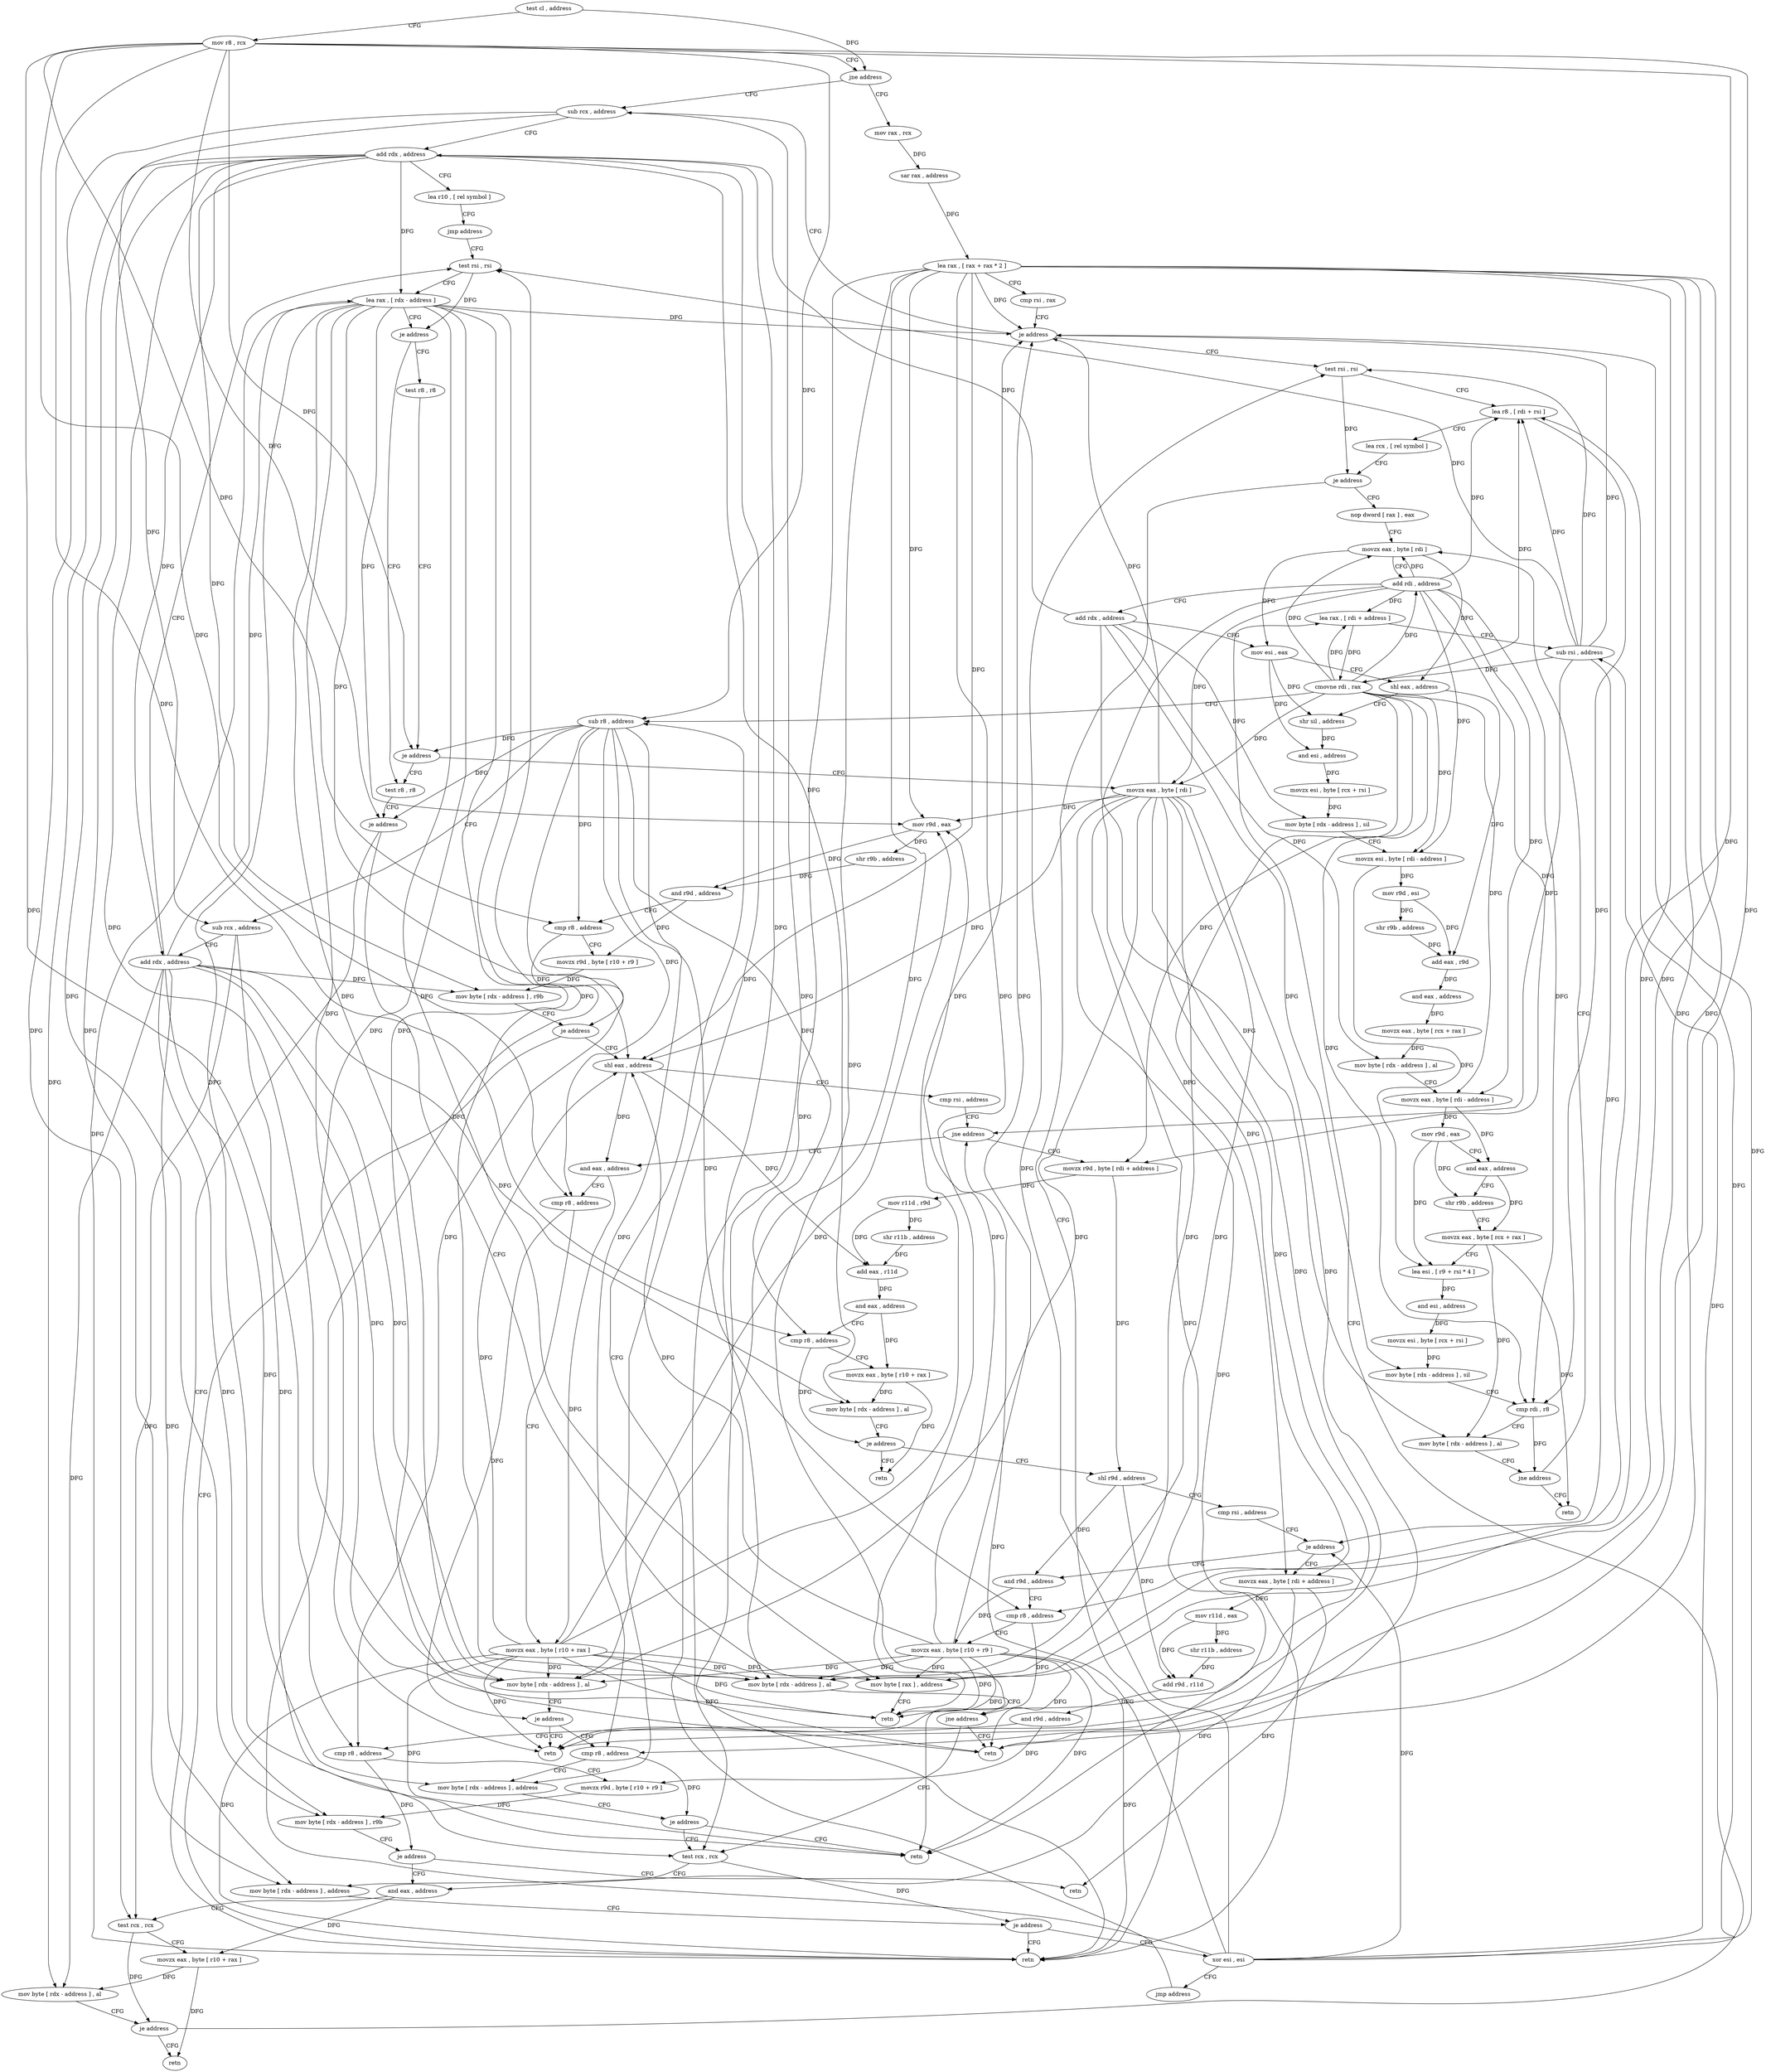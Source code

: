 digraph "func" {
"158976" [label = "test cl , address" ]
"158979" [label = "mov r8 , rcx" ]
"158982" [label = "jne address" ]
"159004" [label = "sub rcx , address" ]
"158984" [label = "mov rax , rcx" ]
"159008" [label = "add rdx , address" ]
"159012" [label = "lea r10 , [ rel symbol ]" ]
"159019" [label = "jmp address" ]
"159155" [label = "test rsi , rsi" ]
"158987" [label = "sar rax , address" ]
"158991" [label = "lea rax , [ rax + rax * 2 ]" ]
"158995" [label = "cmp rsi , rax" ]
"158998" [label = "je address" ]
"159305" [label = "test rsi , rsi" ]
"159158" [label = "lea rax , [ rdx - address ]" ]
"159162" [label = "je address" ]
"159288" [label = "test r8 , r8" ]
"159164" [label = "test r8 , r8" ]
"159308" [label = "lea r8 , [ rdi + rsi ]" ]
"159312" [label = "lea rcx , [ rel symbol ]" ]
"159319" [label = "je address" ]
"159280" [label = "retn" ]
"159321" [label = "nop dword [ rax ] , eax" ]
"159291" [label = "je address" ]
"159293" [label = "mov byte [ rax ] , address" ]
"159167" [label = "je address" ]
"159169" [label = "movzx eax , byte [ rdi ]" ]
"159328" [label = "movzx eax , byte [ rdi ]" ]
"159296" [label = "retn" ]
"159172" [label = "mov r9d , eax" ]
"159175" [label = "shr r9b , address" ]
"159179" [label = "and r9d , address" ]
"159183" [label = "cmp r8 , address" ]
"159187" [label = "movzx r9d , byte [ r10 + r9 ]" ]
"159192" [label = "mov byte [ rdx - address ] , r9b" ]
"159196" [label = "je address" ]
"159198" [label = "shl eax , address" ]
"159331" [label = "add rdi , address" ]
"159335" [label = "add rdx , address" ]
"159339" [label = "mov esi , eax" ]
"159341" [label = "shl eax , address" ]
"159344" [label = "shr sil , address" ]
"159348" [label = "and esi , address" ]
"159351" [label = "movzx esi , byte [ rcx + rsi ]" ]
"159355" [label = "mov byte [ rdx - address ] , sil" ]
"159359" [label = "movzx esi , byte [ rdi - address ]" ]
"159363" [label = "mov r9d , esi" ]
"159366" [label = "shr r9b , address" ]
"159370" [label = "add eax , r9d" ]
"159373" [label = "and eax , address" ]
"159376" [label = "movzx eax , byte [ rcx + rax ]" ]
"159380" [label = "mov byte [ rdx - address ] , al" ]
"159383" [label = "movzx eax , byte [ rdi - address ]" ]
"159387" [label = "mov r9d , eax" ]
"159390" [label = "and eax , address" ]
"159393" [label = "shr r9b , address" ]
"159397" [label = "movzx eax , byte [ rcx + rax ]" ]
"159401" [label = "lea esi , [ r9 + rsi * 4 ]" ]
"159405" [label = "and esi , address" ]
"159408" [label = "movzx esi , byte [ rcx + rsi ]" ]
"159412" [label = "mov byte [ rdx - address ] , sil" ]
"159416" [label = "cmp rdi , r8" ]
"159419" [label = "mov byte [ rdx - address ] , al" ]
"159422" [label = "jne address" ]
"159424" [label = "retn" ]
"159201" [label = "cmp rsi , address" ]
"159205" [label = "jne address" ]
"159024" [label = "movzx r9d , byte [ rdi + address ]" ]
"159211" [label = "and eax , address" ]
"159029" [label = "mov r11d , r9d" ]
"159032" [label = "shr r11b , address" ]
"159036" [label = "add eax , r11d" ]
"159039" [label = "and eax , address" ]
"159042" [label = "cmp r8 , address" ]
"159046" [label = "movzx eax , byte [ r10 + rax ]" ]
"159051" [label = "mov byte [ rdx - address ] , al" ]
"159054" [label = "je address" ]
"159299" [label = "retn" ]
"159060" [label = "shl r9d , address" ]
"159214" [label = "cmp r8 , address" ]
"159218" [label = "movzx eax , byte [ r10 + rax ]" ]
"159223" [label = "mov byte [ rdx - address ] , al" ]
"159226" [label = "je address" ]
"159297" [label = "retn" ]
"159228" [label = "cmp r8 , address" ]
"159064" [label = "cmp rsi , address" ]
"159068" [label = "je address" ]
"159256" [label = "and r9d , address" ]
"159074" [label = "movzx eax , byte [ rdi + address ]" ]
"159232" [label = "mov byte [ rdx - address ] , address" ]
"159236" [label = "je address" ]
"159301" [label = "retn" ]
"159238" [label = "test rcx , rcx" ]
"159260" [label = "cmp r8 , address" ]
"159264" [label = "movzx eax , byte [ r10 + r9 ]" ]
"159269" [label = "mov byte [ rdx - address ] , al" ]
"159272" [label = "jne address" ]
"159274" [label = "retn" ]
"159078" [label = "mov r11d , eax" ]
"159081" [label = "shr r11b , address" ]
"159085" [label = "add r9d , r11d" ]
"159088" [label = "and r9d , address" ]
"159092" [label = "cmp r8 , address" ]
"159096" [label = "movzx r9d , byte [ r10 + r9 ]" ]
"159101" [label = "mov byte [ rdx - address ] , r9b" ]
"159105" [label = "je address" ]
"159426" [label = "retn" ]
"159111" [label = "and eax , address" ]
"159241" [label = "mov byte [ rdx - address ] , address" ]
"159245" [label = "je address" ]
"159247" [label = "xor esi , esi" ]
"159114" [label = "test rcx , rcx" ]
"159117" [label = "movzx eax , byte [ r10 + rax ]" ]
"159122" [label = "mov byte [ rdx - address ] , al" ]
"159125" [label = "je address" ]
"159303" [label = "retn" ]
"159131" [label = "lea rax , [ rdi + address ]" ]
"159249" [label = "jmp address" ]
"159143" [label = "sub r8 , address" ]
"159135" [label = "sub rsi , address" ]
"159139" [label = "cmovne rdi , rax" ]
"159147" [label = "sub rcx , address" ]
"159151" [label = "add rdx , address" ]
"158976" -> "158979" [ label = "CFG" ]
"158976" -> "158982" [ label = "DFG" ]
"158979" -> "158982" [ label = "CFG" ]
"158979" -> "159291" [ label = "DFG" ]
"158979" -> "159167" [ label = "DFG" ]
"158979" -> "159183" [ label = "DFG" ]
"158979" -> "159042" [ label = "DFG" ]
"158979" -> "159214" [ label = "DFG" ]
"158979" -> "159228" [ label = "DFG" ]
"158979" -> "159260" [ label = "DFG" ]
"158979" -> "159092" [ label = "DFG" ]
"158979" -> "159143" [ label = "DFG" ]
"158982" -> "159004" [ label = "CFG" ]
"158982" -> "158984" [ label = "CFG" ]
"159004" -> "159008" [ label = "CFG" ]
"159004" -> "159238" [ label = "DFG" ]
"159004" -> "159114" [ label = "DFG" ]
"159004" -> "159147" [ label = "DFG" ]
"158984" -> "158987" [ label = "DFG" ]
"159008" -> "159012" [ label = "CFG" ]
"159008" -> "159158" [ label = "DFG" ]
"159008" -> "159192" [ label = "DFG" ]
"159008" -> "159051" [ label = "DFG" ]
"159008" -> "159223" [ label = "DFG" ]
"159008" -> "159232" [ label = "DFG" ]
"159008" -> "159269" [ label = "DFG" ]
"159008" -> "159101" [ label = "DFG" ]
"159008" -> "159241" [ label = "DFG" ]
"159008" -> "159122" [ label = "DFG" ]
"159008" -> "159151" [ label = "DFG" ]
"159012" -> "159019" [ label = "CFG" ]
"159019" -> "159155" [ label = "CFG" ]
"159155" -> "159158" [ label = "CFG" ]
"159155" -> "159162" [ label = "DFG" ]
"158987" -> "158991" [ label = "DFG" ]
"158991" -> "158995" [ label = "CFG" ]
"158991" -> "158998" [ label = "DFG" ]
"158991" -> "159280" [ label = "DFG" ]
"158991" -> "159293" [ label = "DFG" ]
"158991" -> "159296" [ label = "DFG" ]
"158991" -> "159172" [ label = "DFG" ]
"158991" -> "159198" [ label = "DFG" ]
"158991" -> "159223" [ label = "DFG" ]
"158991" -> "159297" [ label = "DFG" ]
"158991" -> "159269" [ label = "DFG" ]
"158991" -> "159301" [ label = "DFG" ]
"158991" -> "159274" [ label = "DFG" ]
"158995" -> "158998" [ label = "CFG" ]
"158998" -> "159305" [ label = "CFG" ]
"158998" -> "159004" [ label = "CFG" ]
"159305" -> "159308" [ label = "CFG" ]
"159305" -> "159319" [ label = "DFG" ]
"159158" -> "159162" [ label = "CFG" ]
"159158" -> "158998" [ label = "DFG" ]
"159158" -> "159280" [ label = "DFG" ]
"159158" -> "159293" [ label = "DFG" ]
"159158" -> "159296" [ label = "DFG" ]
"159158" -> "159172" [ label = "DFG" ]
"159158" -> "159198" [ label = "DFG" ]
"159158" -> "159223" [ label = "DFG" ]
"159158" -> "159297" [ label = "DFG" ]
"159158" -> "159269" [ label = "DFG" ]
"159158" -> "159301" [ label = "DFG" ]
"159158" -> "159274" [ label = "DFG" ]
"159162" -> "159288" [ label = "CFG" ]
"159162" -> "159164" [ label = "CFG" ]
"159288" -> "159291" [ label = "CFG" ]
"159164" -> "159167" [ label = "CFG" ]
"159308" -> "159312" [ label = "CFG" ]
"159308" -> "159416" [ label = "DFG" ]
"159312" -> "159319" [ label = "CFG" ]
"159319" -> "159280" [ label = "CFG" ]
"159319" -> "159321" [ label = "CFG" ]
"159321" -> "159328" [ label = "CFG" ]
"159291" -> "159280" [ label = "CFG" ]
"159291" -> "159293" [ label = "CFG" ]
"159293" -> "159296" [ label = "CFG" ]
"159167" -> "159288" [ label = "CFG" ]
"159167" -> "159169" [ label = "CFG" ]
"159169" -> "159172" [ label = "DFG" ]
"159169" -> "158998" [ label = "DFG" ]
"159169" -> "159293" [ label = "DFG" ]
"159169" -> "159280" [ label = "DFG" ]
"159169" -> "159296" [ label = "DFG" ]
"159169" -> "159198" [ label = "DFG" ]
"159169" -> "159223" [ label = "DFG" ]
"159169" -> "159297" [ label = "DFG" ]
"159169" -> "159269" [ label = "DFG" ]
"159169" -> "159301" [ label = "DFG" ]
"159169" -> "159274" [ label = "DFG" ]
"159328" -> "159331" [ label = "CFG" ]
"159328" -> "159339" [ label = "DFG" ]
"159328" -> "159341" [ label = "DFG" ]
"159172" -> "159175" [ label = "DFG" ]
"159172" -> "159179" [ label = "DFG" ]
"159175" -> "159179" [ label = "DFG" ]
"159179" -> "159183" [ label = "CFG" ]
"159179" -> "159187" [ label = "DFG" ]
"159183" -> "159187" [ label = "CFG" ]
"159183" -> "159196" [ label = "DFG" ]
"159187" -> "159192" [ label = "DFG" ]
"159192" -> "159196" [ label = "CFG" ]
"159196" -> "159280" [ label = "CFG" ]
"159196" -> "159198" [ label = "CFG" ]
"159198" -> "159201" [ label = "CFG" ]
"159198" -> "159036" [ label = "DFG" ]
"159198" -> "159211" [ label = "DFG" ]
"159331" -> "159335" [ label = "CFG" ]
"159331" -> "159169" [ label = "DFG" ]
"159331" -> "159328" [ label = "DFG" ]
"159331" -> "159308" [ label = "DFG" ]
"159331" -> "159359" [ label = "DFG" ]
"159331" -> "159383" [ label = "DFG" ]
"159331" -> "159416" [ label = "DFG" ]
"159331" -> "159024" [ label = "DFG" ]
"159331" -> "159074" [ label = "DFG" ]
"159331" -> "159131" [ label = "DFG" ]
"159335" -> "159339" [ label = "CFG" ]
"159335" -> "159008" [ label = "DFG" ]
"159335" -> "159355" [ label = "DFG" ]
"159335" -> "159380" [ label = "DFG" ]
"159335" -> "159412" [ label = "DFG" ]
"159335" -> "159419" [ label = "DFG" ]
"159339" -> "159341" [ label = "CFG" ]
"159339" -> "159344" [ label = "DFG" ]
"159339" -> "159348" [ label = "DFG" ]
"159341" -> "159344" [ label = "CFG" ]
"159341" -> "159370" [ label = "DFG" ]
"159344" -> "159348" [ label = "DFG" ]
"159348" -> "159351" [ label = "DFG" ]
"159351" -> "159355" [ label = "DFG" ]
"159355" -> "159359" [ label = "CFG" ]
"159359" -> "159363" [ label = "DFG" ]
"159359" -> "159401" [ label = "DFG" ]
"159363" -> "159366" [ label = "DFG" ]
"159363" -> "159370" [ label = "DFG" ]
"159366" -> "159370" [ label = "DFG" ]
"159370" -> "159373" [ label = "DFG" ]
"159373" -> "159376" [ label = "DFG" ]
"159376" -> "159380" [ label = "DFG" ]
"159380" -> "159383" [ label = "CFG" ]
"159383" -> "159387" [ label = "DFG" ]
"159383" -> "159390" [ label = "DFG" ]
"159387" -> "159390" [ label = "CFG" ]
"159387" -> "159393" [ label = "DFG" ]
"159387" -> "159401" [ label = "DFG" ]
"159390" -> "159393" [ label = "CFG" ]
"159390" -> "159397" [ label = "DFG" ]
"159393" -> "159397" [ label = "CFG" ]
"159397" -> "159401" [ label = "CFG" ]
"159397" -> "159419" [ label = "DFG" ]
"159397" -> "159424" [ label = "DFG" ]
"159401" -> "159405" [ label = "DFG" ]
"159405" -> "159408" [ label = "DFG" ]
"159408" -> "159412" [ label = "DFG" ]
"159412" -> "159416" [ label = "CFG" ]
"159416" -> "159419" [ label = "CFG" ]
"159416" -> "159422" [ label = "DFG" ]
"159419" -> "159422" [ label = "CFG" ]
"159422" -> "159328" [ label = "CFG" ]
"159422" -> "159424" [ label = "CFG" ]
"159201" -> "159205" [ label = "CFG" ]
"159205" -> "159024" [ label = "CFG" ]
"159205" -> "159211" [ label = "CFG" ]
"159024" -> "159029" [ label = "DFG" ]
"159024" -> "159060" [ label = "DFG" ]
"159211" -> "159214" [ label = "CFG" ]
"159211" -> "159218" [ label = "DFG" ]
"159029" -> "159032" [ label = "DFG" ]
"159029" -> "159036" [ label = "DFG" ]
"159032" -> "159036" [ label = "DFG" ]
"159036" -> "159039" [ label = "DFG" ]
"159039" -> "159042" [ label = "CFG" ]
"159039" -> "159046" [ label = "DFG" ]
"159042" -> "159046" [ label = "CFG" ]
"159042" -> "159054" [ label = "DFG" ]
"159046" -> "159051" [ label = "DFG" ]
"159046" -> "159299" [ label = "DFG" ]
"159051" -> "159054" [ label = "CFG" ]
"159054" -> "159299" [ label = "CFG" ]
"159054" -> "159060" [ label = "CFG" ]
"159060" -> "159064" [ label = "CFG" ]
"159060" -> "159256" [ label = "DFG" ]
"159060" -> "159085" [ label = "DFG" ]
"159214" -> "159218" [ label = "CFG" ]
"159214" -> "159226" [ label = "DFG" ]
"159218" -> "159223" [ label = "DFG" ]
"159218" -> "158998" [ label = "DFG" ]
"159218" -> "159293" [ label = "DFG" ]
"159218" -> "159172" [ label = "DFG" ]
"159218" -> "159198" [ label = "DFG" ]
"159218" -> "159280" [ label = "DFG" ]
"159218" -> "159296" [ label = "DFG" ]
"159218" -> "159297" [ label = "DFG" ]
"159218" -> "159269" [ label = "DFG" ]
"159218" -> "159301" [ label = "DFG" ]
"159218" -> "159274" [ label = "DFG" ]
"159223" -> "159226" [ label = "CFG" ]
"159226" -> "159297" [ label = "CFG" ]
"159226" -> "159228" [ label = "CFG" ]
"159228" -> "159232" [ label = "CFG" ]
"159228" -> "159236" [ label = "DFG" ]
"159064" -> "159068" [ label = "CFG" ]
"159068" -> "159256" [ label = "CFG" ]
"159068" -> "159074" [ label = "CFG" ]
"159256" -> "159260" [ label = "CFG" ]
"159256" -> "159264" [ label = "DFG" ]
"159074" -> "159078" [ label = "DFG" ]
"159074" -> "159426" [ label = "DFG" ]
"159074" -> "159111" [ label = "DFG" ]
"159232" -> "159236" [ label = "CFG" ]
"159236" -> "159301" [ label = "CFG" ]
"159236" -> "159238" [ label = "CFG" ]
"159238" -> "159241" [ label = "CFG" ]
"159238" -> "159245" [ label = "DFG" ]
"159260" -> "159264" [ label = "CFG" ]
"159260" -> "159272" [ label = "DFG" ]
"159264" -> "159269" [ label = "DFG" ]
"159264" -> "158998" [ label = "DFG" ]
"159264" -> "159293" [ label = "DFG" ]
"159264" -> "159172" [ label = "DFG" ]
"159264" -> "159198" [ label = "DFG" ]
"159264" -> "159223" [ label = "DFG" ]
"159264" -> "159280" [ label = "DFG" ]
"159264" -> "159296" [ label = "DFG" ]
"159264" -> "159297" [ label = "DFG" ]
"159264" -> "159301" [ label = "DFG" ]
"159264" -> "159274" [ label = "DFG" ]
"159269" -> "159272" [ label = "CFG" ]
"159272" -> "159238" [ label = "CFG" ]
"159272" -> "159274" [ label = "CFG" ]
"159078" -> "159081" [ label = "DFG" ]
"159078" -> "159085" [ label = "DFG" ]
"159081" -> "159085" [ label = "DFG" ]
"159085" -> "159088" [ label = "DFG" ]
"159088" -> "159092" [ label = "CFG" ]
"159088" -> "159096" [ label = "DFG" ]
"159092" -> "159096" [ label = "CFG" ]
"159092" -> "159105" [ label = "DFG" ]
"159096" -> "159101" [ label = "DFG" ]
"159101" -> "159105" [ label = "CFG" ]
"159105" -> "159426" [ label = "CFG" ]
"159105" -> "159111" [ label = "CFG" ]
"159111" -> "159114" [ label = "CFG" ]
"159111" -> "159117" [ label = "DFG" ]
"159241" -> "159245" [ label = "CFG" ]
"159245" -> "159280" [ label = "CFG" ]
"159245" -> "159247" [ label = "CFG" ]
"159247" -> "159249" [ label = "CFG" ]
"159247" -> "159155" [ label = "DFG" ]
"159247" -> "159305" [ label = "DFG" ]
"159247" -> "159308" [ label = "DFG" ]
"159247" -> "159205" [ label = "DFG" ]
"159247" -> "159068" [ label = "DFG" ]
"159247" -> "158998" [ label = "DFG" ]
"159247" -> "159135" [ label = "DFG" ]
"159114" -> "159117" [ label = "CFG" ]
"159114" -> "159125" [ label = "DFG" ]
"159117" -> "159122" [ label = "DFG" ]
"159117" -> "159303" [ label = "DFG" ]
"159122" -> "159125" [ label = "CFG" ]
"159125" -> "159303" [ label = "CFG" ]
"159125" -> "159131" [ label = "CFG" ]
"159131" -> "159135" [ label = "CFG" ]
"159131" -> "159139" [ label = "DFG" ]
"159249" -> "159143" [ label = "CFG" ]
"159143" -> "159147" [ label = "CFG" ]
"159143" -> "159291" [ label = "DFG" ]
"159143" -> "159167" [ label = "DFG" ]
"159143" -> "159183" [ label = "DFG" ]
"159143" -> "159042" [ label = "DFG" ]
"159143" -> "159214" [ label = "DFG" ]
"159143" -> "159228" [ label = "DFG" ]
"159143" -> "159260" [ label = "DFG" ]
"159143" -> "159092" [ label = "DFG" ]
"159135" -> "159139" [ label = "DFG" ]
"159135" -> "159155" [ label = "DFG" ]
"159135" -> "159305" [ label = "DFG" ]
"159135" -> "159308" [ label = "DFG" ]
"159135" -> "159205" [ label = "DFG" ]
"159135" -> "159068" [ label = "DFG" ]
"159135" -> "158998" [ label = "DFG" ]
"159139" -> "159143" [ label = "CFG" ]
"159139" -> "159169" [ label = "DFG" ]
"159139" -> "159328" [ label = "DFG" ]
"159139" -> "159331" [ label = "DFG" ]
"159139" -> "159359" [ label = "DFG" ]
"159139" -> "159383" [ label = "DFG" ]
"159139" -> "159024" [ label = "DFG" ]
"159139" -> "159074" [ label = "DFG" ]
"159139" -> "159131" [ label = "DFG" ]
"159139" -> "159308" [ label = "DFG" ]
"159139" -> "159416" [ label = "DFG" ]
"159147" -> "159151" [ label = "CFG" ]
"159147" -> "159238" [ label = "DFG" ]
"159147" -> "159114" [ label = "DFG" ]
"159151" -> "159155" [ label = "CFG" ]
"159151" -> "159158" [ label = "DFG" ]
"159151" -> "159232" [ label = "DFG" ]
"159151" -> "159241" [ label = "DFG" ]
"159151" -> "159192" [ label = "DFG" ]
"159151" -> "159051" [ label = "DFG" ]
"159151" -> "159223" [ label = "DFG" ]
"159151" -> "159269" [ label = "DFG" ]
"159151" -> "159101" [ label = "DFG" ]
"159151" -> "159122" [ label = "DFG" ]
}
